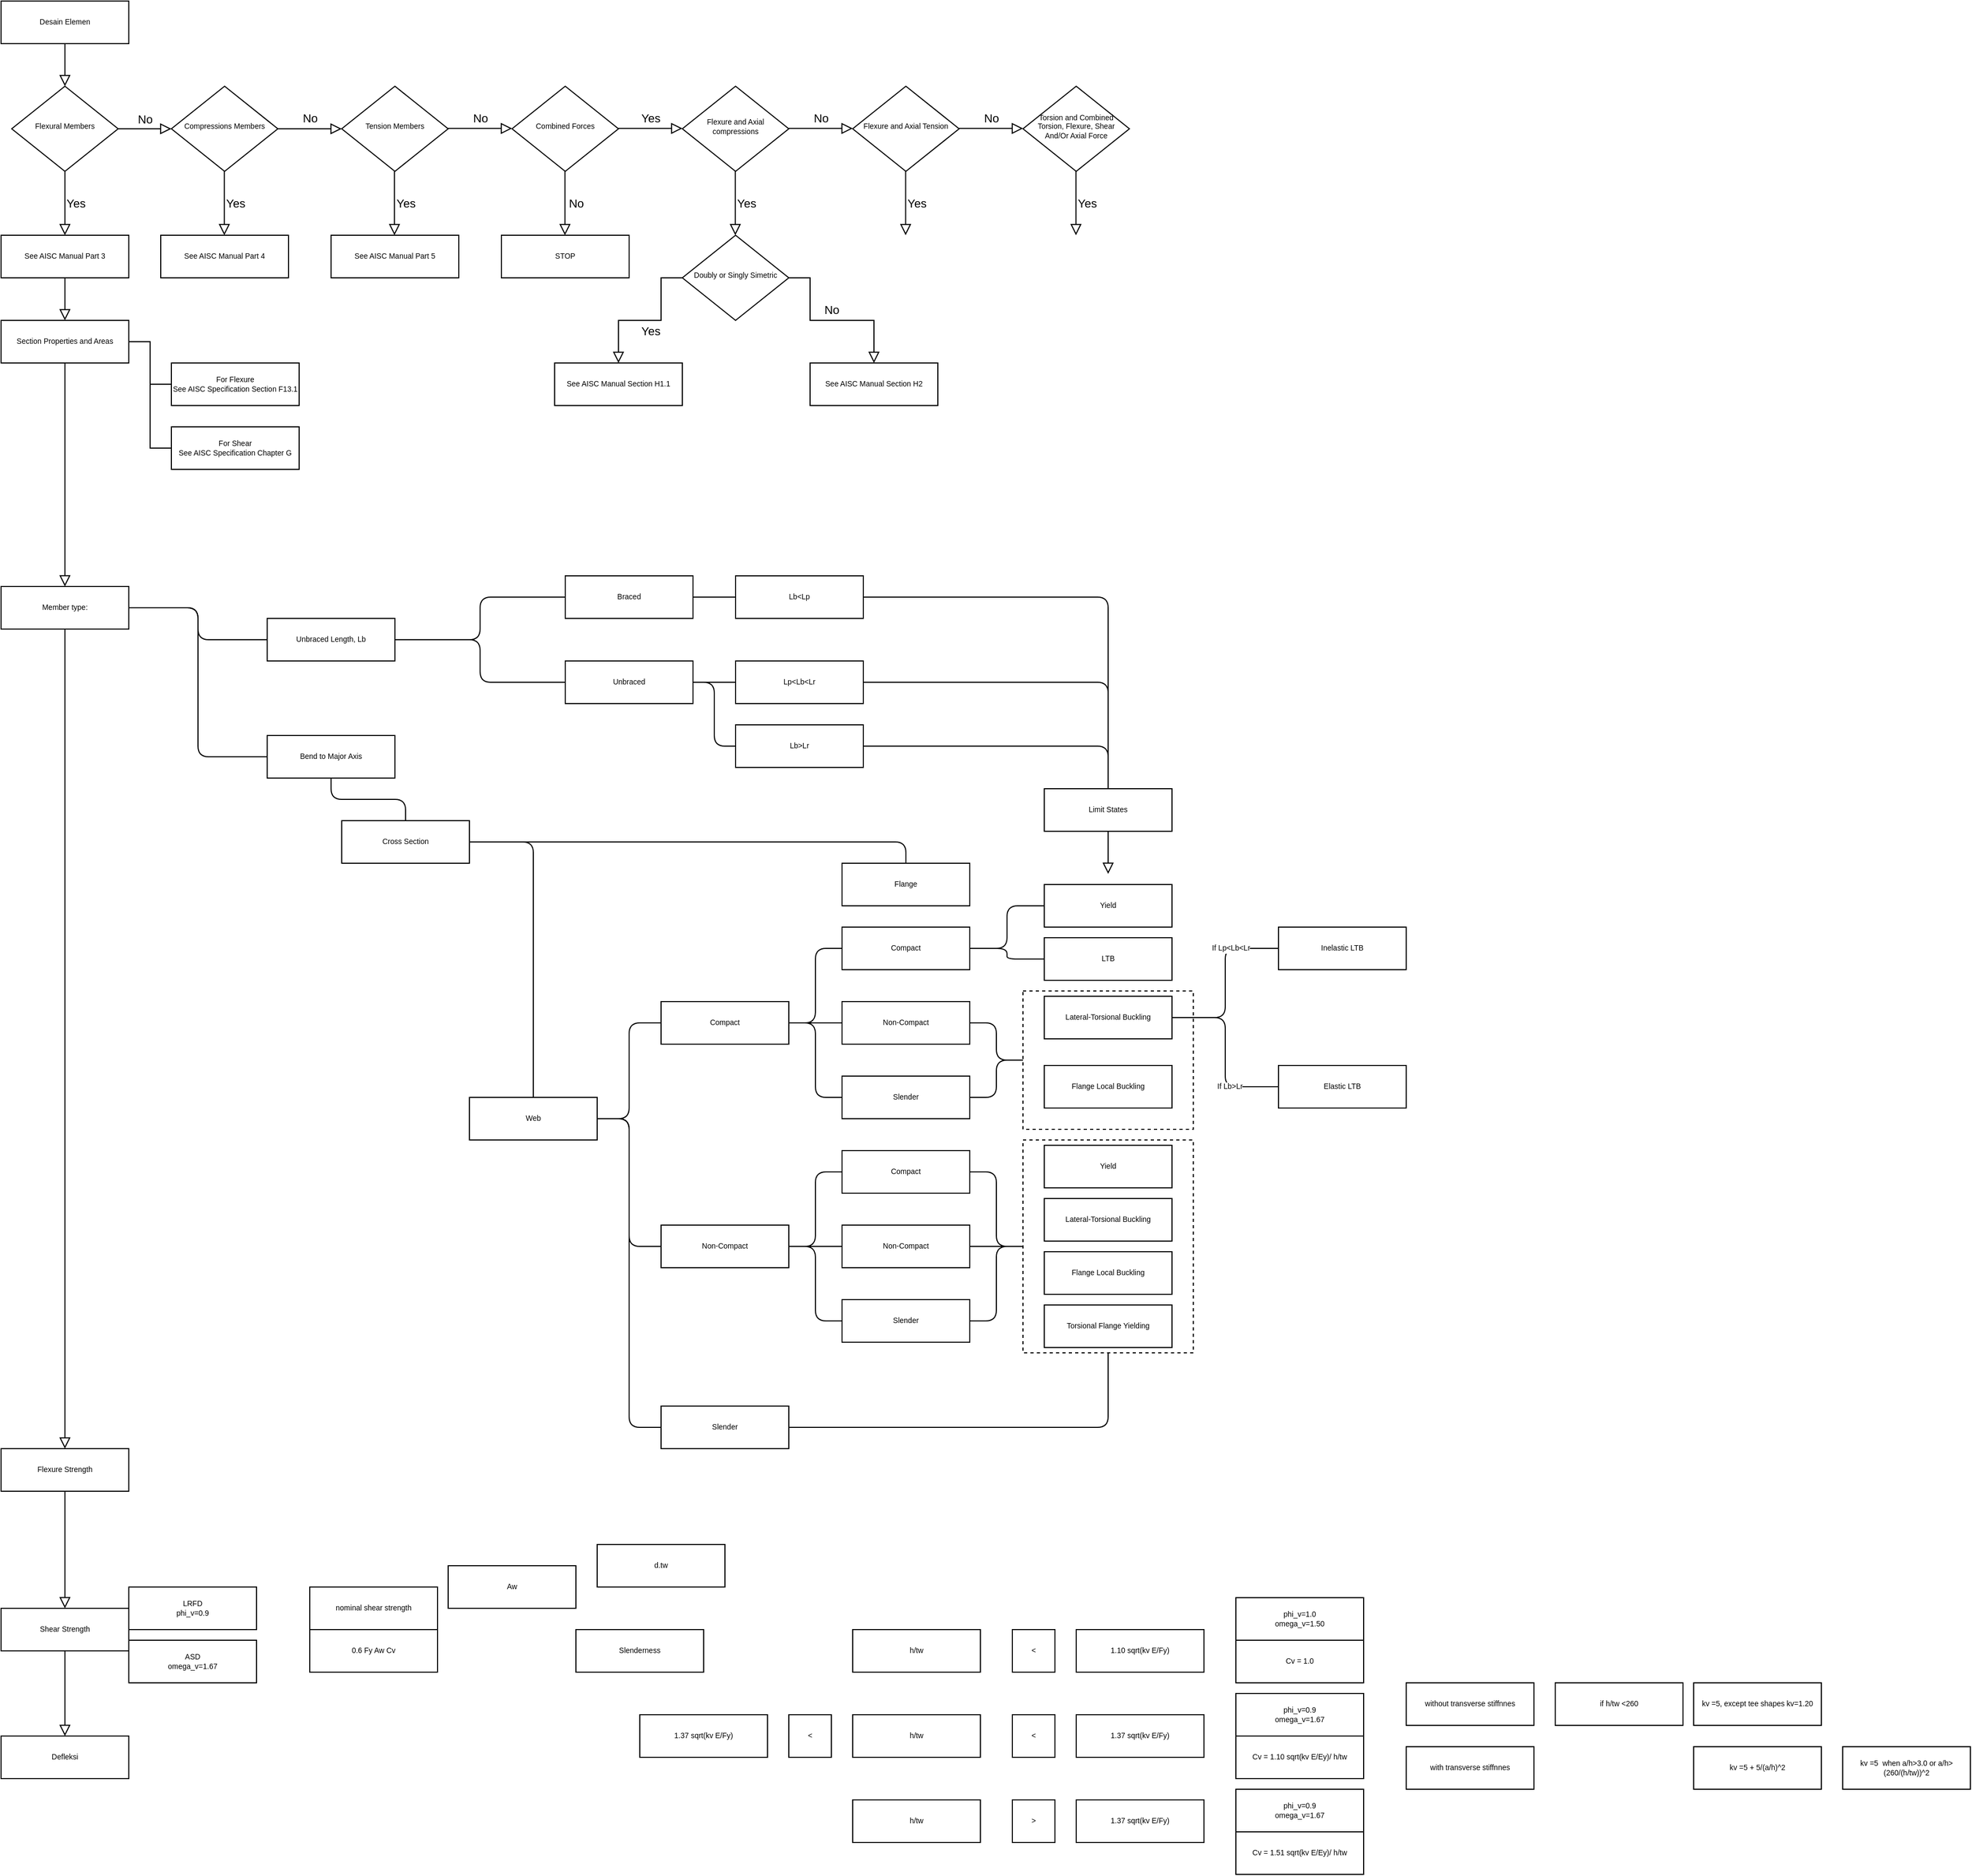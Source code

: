 <mxfile version="18.0.6" type="github">
  <diagram id="C5RBs43oDa-KdzZeNtuy" name="Page-1">
    <mxGraphModel dx="125" dy="170" grid="1" gridSize="10" guides="1" tooltips="1" connect="1" arrows="1" fold="1" page="1" pageScale="1" pageWidth="3300" pageHeight="4681" math="0" shadow="0">
      <root>
        <mxCell id="WIyWlLk6GJQsqaUBKTNV-0" />
        <mxCell id="WIyWlLk6GJQsqaUBKTNV-1" parent="WIyWlLk6GJQsqaUBKTNV-0" />
        <mxCell id="jvSXbim7RQ2kWvmTT3K5-191" value="" style="rounded=0;whiteSpace=wrap;html=1;dashed=1;sketch=0;hachureGap=4;fontFamily=Helvetica;fontSize=7;strokeColor=default;" parent="WIyWlLk6GJQsqaUBKTNV-1" vertex="1">
          <mxGeometry x="960" y="1110" width="160" height="200" as="geometry" />
        </mxCell>
        <mxCell id="jvSXbim7RQ2kWvmTT3K5-159" value="" style="rounded=0;whiteSpace=wrap;html=1;dashed=1;sketch=0;hachureGap=4;fontFamily=Helvetica;fontSize=7;strokeColor=default;" parent="WIyWlLk6GJQsqaUBKTNV-1" vertex="1">
          <mxGeometry x="960" y="970" width="160" height="130" as="geometry" />
        </mxCell>
        <mxCell id="jvSXbim7RQ2kWvmTT3K5-10" style="edgeStyle=none;curved=1;rounded=0;orthogonalLoop=1;jettySize=auto;html=1;exitX=0.5;exitY=1;exitDx=0;exitDy=0;entryX=0.5;entryY=0;entryDx=0;entryDy=0;endArrow=block;startSize=6;endSize=8;sourcePerimeterSpacing=0;targetPerimeterSpacing=0;endFill=0;fontFamily=Helvetica;" parent="WIyWlLk6GJQsqaUBKTNV-1" source="jvSXbim7RQ2kWvmTT3K5-0" target="jvSXbim7RQ2kWvmTT3K5-3" edge="1">
          <mxGeometry relative="1" as="geometry" />
        </mxCell>
        <mxCell id="jvSXbim7RQ2kWvmTT3K5-0" value="Desain Elemen" style="rounded=0;whiteSpace=wrap;html=1;fontSize=7;glass=0;strokeWidth=1;shadow=0;fontFamily=Helvetica;" parent="WIyWlLk6GJQsqaUBKTNV-1" vertex="1">
          <mxGeometry y="40" width="120" height="40" as="geometry" />
        </mxCell>
        <mxCell id="jvSXbim7RQ2kWvmTT3K5-3" value="Flexural Members" style="rhombus;whiteSpace=wrap;html=1;shadow=0;fontFamily=Helvetica;fontSize=7;align=center;strokeWidth=1;spacing=6;spacingTop=-4;rounded=0;" parent="WIyWlLk6GJQsqaUBKTNV-1" vertex="1">
          <mxGeometry x="10" y="120" width="100" height="80" as="geometry" />
        </mxCell>
        <mxCell id="jvSXbim7RQ2kWvmTT3K5-4" value="No" style="edgeStyle=orthogonalEdgeStyle;rounded=0;html=1;jettySize=auto;orthogonalLoop=1;fontSize=11;endArrow=block;endFill=0;endSize=8;strokeWidth=1;shadow=0;labelBackgroundColor=none;entryX=0;entryY=0.5;entryDx=0;entryDy=0;fontFamily=Helvetica;" parent="WIyWlLk6GJQsqaUBKTNV-1" source="jvSXbim7RQ2kWvmTT3K5-3" edge="1">
          <mxGeometry y="10" relative="1" as="geometry">
            <mxPoint as="offset" />
            <mxPoint x="120.0" y="169.71" as="sourcePoint" />
            <mxPoint x="160" y="160" as="targetPoint" />
          </mxGeometry>
        </mxCell>
        <mxCell id="jvSXbim7RQ2kWvmTT3K5-9" value="Yes" style="edgeStyle=orthogonalEdgeStyle;rounded=0;html=1;jettySize=auto;orthogonalLoop=1;fontSize=11;endArrow=block;endFill=0;endSize=8;strokeWidth=1;shadow=0;labelBackgroundColor=none;entryX=0.5;entryY=0;entryDx=0;entryDy=0;exitX=0.5;exitY=1;exitDx=0;exitDy=0;fontFamily=Helvetica;" parent="WIyWlLk6GJQsqaUBKTNV-1" source="jvSXbim7RQ2kWvmTT3K5-3" edge="1">
          <mxGeometry y="10" relative="1" as="geometry">
            <mxPoint as="offset" />
            <mxPoint x="50" y="260" as="sourcePoint" />
            <mxPoint x="60" y="260.0" as="targetPoint" />
          </mxGeometry>
        </mxCell>
        <mxCell id="jvSXbim7RQ2kWvmTT3K5-15" value="Compressions Members" style="rhombus;whiteSpace=wrap;html=1;shadow=0;fontFamily=Helvetica;fontSize=7;align=center;strokeWidth=1;spacing=6;spacingTop=-4;rounded=0;" parent="WIyWlLk6GJQsqaUBKTNV-1" vertex="1">
          <mxGeometry x="160" y="120" width="100" height="80" as="geometry" />
        </mxCell>
        <mxCell id="jvSXbim7RQ2kWvmTT3K5-16" value="Tension Members" style="rhombus;whiteSpace=wrap;html=1;shadow=0;fontFamily=Helvetica;fontSize=7;align=center;strokeWidth=1;spacing=6;spacingTop=-4;rounded=0;" parent="WIyWlLk6GJQsqaUBKTNV-1" vertex="1">
          <mxGeometry x="320" y="120" width="100" height="80" as="geometry" />
        </mxCell>
        <mxCell id="jvSXbim7RQ2kWvmTT3K5-17" value="Combined Forces" style="rhombus;whiteSpace=wrap;html=1;shadow=0;fontFamily=Helvetica;fontSize=7;align=center;strokeWidth=1;spacing=6;spacingTop=-4;rounded=0;" parent="WIyWlLk6GJQsqaUBKTNV-1" vertex="1">
          <mxGeometry x="480" y="120" width="100" height="80" as="geometry" />
        </mxCell>
        <mxCell id="jvSXbim7RQ2kWvmTT3K5-18" value="Flexure and Axial compressions" style="rhombus;whiteSpace=wrap;html=1;shadow=0;fontFamily=Helvetica;fontSize=7;align=center;strokeWidth=1;spacing=6;spacingTop=-4;rounded=0;" parent="WIyWlLk6GJQsqaUBKTNV-1" vertex="1">
          <mxGeometry x="640" y="120" width="100" height="80" as="geometry" />
        </mxCell>
        <mxCell id="jvSXbim7RQ2kWvmTT3K5-19" value="Flexure and Axial Tension" style="rhombus;whiteSpace=wrap;html=1;shadow=0;fontFamily=Helvetica;fontSize=7;align=center;strokeWidth=1;spacing=6;spacingTop=-4;rounded=0;" parent="WIyWlLk6GJQsqaUBKTNV-1" vertex="1">
          <mxGeometry x="800" y="120" width="100" height="80" as="geometry" />
        </mxCell>
        <mxCell id="jvSXbim7RQ2kWvmTT3K5-20" value="Torsion and Combined Torsion, Flexure, Shear And/Or Axial Force" style="rhombus;whiteSpace=wrap;html=1;shadow=0;fontFamily=Helvetica;fontSize=7;align=center;strokeWidth=1;spacing=6;spacingTop=-4;rounded=0;" parent="WIyWlLk6GJQsqaUBKTNV-1" vertex="1">
          <mxGeometry x="960" y="120" width="100" height="80" as="geometry" />
        </mxCell>
        <mxCell id="jvSXbim7RQ2kWvmTT3K5-21" value="Yes" style="edgeStyle=orthogonalEdgeStyle;rounded=0;html=1;jettySize=auto;orthogonalLoop=1;fontSize=11;endArrow=block;endFill=0;endSize=8;strokeWidth=1;shadow=0;labelBackgroundColor=none;entryX=0.5;entryY=0;entryDx=0;entryDy=0;exitX=0.5;exitY=1;exitDx=0;exitDy=0;fontFamily=Helvetica;" parent="WIyWlLk6GJQsqaUBKTNV-1" edge="1">
          <mxGeometry y="10" relative="1" as="geometry">
            <mxPoint as="offset" />
            <mxPoint x="209.74" y="200" as="sourcePoint" />
            <mxPoint x="209.74" y="260.0" as="targetPoint" />
          </mxGeometry>
        </mxCell>
        <mxCell id="jvSXbim7RQ2kWvmTT3K5-22" value="Yes" style="edgeStyle=orthogonalEdgeStyle;rounded=0;html=1;jettySize=auto;orthogonalLoop=1;fontSize=11;endArrow=block;endFill=0;endSize=8;strokeWidth=1;shadow=0;labelBackgroundColor=none;entryX=0.5;entryY=0;entryDx=0;entryDy=0;exitX=0.5;exitY=1;exitDx=0;exitDy=0;fontFamily=Helvetica;" parent="WIyWlLk6GJQsqaUBKTNV-1" edge="1">
          <mxGeometry y="10" relative="1" as="geometry">
            <mxPoint as="offset" />
            <mxPoint x="849.76" y="200" as="sourcePoint" />
            <mxPoint x="849.76" y="260.0" as="targetPoint" />
          </mxGeometry>
        </mxCell>
        <mxCell id="jvSXbim7RQ2kWvmTT3K5-23" value="Yes" style="edgeStyle=orthogonalEdgeStyle;rounded=0;html=1;jettySize=auto;orthogonalLoop=1;fontSize=11;endArrow=block;endFill=0;endSize=8;strokeWidth=1;shadow=0;labelBackgroundColor=none;entryX=0.5;entryY=0;entryDx=0;entryDy=0;exitX=0.5;exitY=1;exitDx=0;exitDy=0;fontFamily=Helvetica;" parent="WIyWlLk6GJQsqaUBKTNV-1" edge="1">
          <mxGeometry y="10" relative="1" as="geometry">
            <mxPoint as="offset" />
            <mxPoint x="689.76" y="200" as="sourcePoint" />
            <mxPoint x="689.76" y="260.0" as="targetPoint" />
          </mxGeometry>
        </mxCell>
        <mxCell id="jvSXbim7RQ2kWvmTT3K5-24" value="No" style="edgeStyle=orthogonalEdgeStyle;rounded=0;html=1;jettySize=auto;orthogonalLoop=1;fontSize=11;endArrow=block;endFill=0;endSize=8;strokeWidth=1;shadow=0;labelBackgroundColor=none;entryX=0.5;entryY=0;entryDx=0;entryDy=0;exitX=0.5;exitY=1;exitDx=0;exitDy=0;fontFamily=Helvetica;" parent="WIyWlLk6GJQsqaUBKTNV-1" edge="1">
          <mxGeometry y="10" relative="1" as="geometry">
            <mxPoint as="offset" />
            <mxPoint x="529.73" y="200" as="sourcePoint" />
            <mxPoint x="529.73" y="260.0" as="targetPoint" />
          </mxGeometry>
        </mxCell>
        <mxCell id="jvSXbim7RQ2kWvmTT3K5-25" value="Yes" style="edgeStyle=orthogonalEdgeStyle;rounded=0;html=1;jettySize=auto;orthogonalLoop=1;fontSize=11;endArrow=block;endFill=0;endSize=8;strokeWidth=1;shadow=0;labelBackgroundColor=none;entryX=0.5;entryY=0;entryDx=0;entryDy=0;exitX=0.5;exitY=1;exitDx=0;exitDy=0;fontFamily=Helvetica;" parent="WIyWlLk6GJQsqaUBKTNV-1" edge="1">
          <mxGeometry y="10" relative="1" as="geometry">
            <mxPoint as="offset" />
            <mxPoint x="369.58" y="200" as="sourcePoint" />
            <mxPoint x="369.58" y="260.0" as="targetPoint" />
          </mxGeometry>
        </mxCell>
        <mxCell id="jvSXbim7RQ2kWvmTT3K5-26" value="Yes" style="edgeStyle=orthogonalEdgeStyle;rounded=0;html=1;jettySize=auto;orthogonalLoop=1;fontSize=11;endArrow=block;endFill=0;endSize=8;strokeWidth=1;shadow=0;labelBackgroundColor=none;entryX=0.5;entryY=0;entryDx=0;entryDy=0;exitX=0.5;exitY=1;exitDx=0;exitDy=0;fontFamily=Helvetica;" parent="WIyWlLk6GJQsqaUBKTNV-1" edge="1">
          <mxGeometry y="10" relative="1" as="geometry">
            <mxPoint as="offset" />
            <mxPoint x="1009.76" y="200" as="sourcePoint" />
            <mxPoint x="1009.76" y="260.0" as="targetPoint" />
          </mxGeometry>
        </mxCell>
        <mxCell id="jvSXbim7RQ2kWvmTT3K5-27" value="No" style="edgeStyle=orthogonalEdgeStyle;rounded=0;html=1;jettySize=auto;orthogonalLoop=1;fontSize=11;endArrow=block;endFill=0;endSize=8;strokeWidth=1;shadow=0;labelBackgroundColor=none;entryX=0;entryY=0.5;entryDx=0;entryDy=0;exitX=1;exitY=0.5;exitDx=0;exitDy=0;fontFamily=Helvetica;" parent="WIyWlLk6GJQsqaUBKTNV-1" source="jvSXbim7RQ2kWvmTT3K5-15" target="jvSXbim7RQ2kWvmTT3K5-16" edge="1">
          <mxGeometry y="10" relative="1" as="geometry">
            <mxPoint as="offset" />
            <mxPoint x="120" y="170" as="sourcePoint" />
            <mxPoint x="170" y="170" as="targetPoint" />
          </mxGeometry>
        </mxCell>
        <mxCell id="jvSXbim7RQ2kWvmTT3K5-28" value="No" style="edgeStyle=orthogonalEdgeStyle;rounded=0;html=1;jettySize=auto;orthogonalLoop=1;fontSize=11;endArrow=block;endFill=0;endSize=8;strokeWidth=1;shadow=0;labelBackgroundColor=none;entryX=0;entryY=0.5;entryDx=0;entryDy=0;exitX=1;exitY=0.5;exitDx=0;exitDy=0;fontFamily=Helvetica;" parent="WIyWlLk6GJQsqaUBKTNV-1" edge="1">
          <mxGeometry y="10" relative="1" as="geometry">
            <mxPoint as="offset" />
            <mxPoint x="420" y="159.67" as="sourcePoint" />
            <mxPoint x="480" y="159.67" as="targetPoint" />
          </mxGeometry>
        </mxCell>
        <mxCell id="jvSXbim7RQ2kWvmTT3K5-29" value="Yes" style="edgeStyle=orthogonalEdgeStyle;rounded=0;html=1;jettySize=auto;orthogonalLoop=1;fontSize=11;endArrow=block;endFill=0;endSize=8;strokeWidth=1;shadow=0;labelBackgroundColor=none;entryX=0;entryY=0.5;entryDx=0;entryDy=0;exitX=1;exitY=0.5;exitDx=0;exitDy=0;fontFamily=Helvetica;" parent="WIyWlLk6GJQsqaUBKTNV-1" edge="1">
          <mxGeometry y="10" relative="1" as="geometry">
            <mxPoint as="offset" />
            <mxPoint x="580" y="159.67" as="sourcePoint" />
            <mxPoint x="640" y="159.67" as="targetPoint" />
          </mxGeometry>
        </mxCell>
        <mxCell id="jvSXbim7RQ2kWvmTT3K5-30" value="No" style="edgeStyle=orthogonalEdgeStyle;rounded=0;html=1;jettySize=auto;orthogonalLoop=1;fontSize=11;endArrow=block;endFill=0;endSize=8;strokeWidth=1;shadow=0;labelBackgroundColor=none;entryX=0;entryY=0.5;entryDx=0;entryDy=0;exitX=1;exitY=0.5;exitDx=0;exitDy=0;fontFamily=Helvetica;" parent="WIyWlLk6GJQsqaUBKTNV-1" edge="1">
          <mxGeometry y="10" relative="1" as="geometry">
            <mxPoint as="offset" />
            <mxPoint x="740" y="159.67" as="sourcePoint" />
            <mxPoint x="800" y="159.67" as="targetPoint" />
          </mxGeometry>
        </mxCell>
        <mxCell id="jvSXbim7RQ2kWvmTT3K5-31" value="No" style="edgeStyle=orthogonalEdgeStyle;rounded=0;html=1;jettySize=auto;orthogonalLoop=1;fontSize=11;endArrow=block;endFill=0;endSize=8;strokeWidth=1;shadow=0;labelBackgroundColor=none;entryX=0;entryY=0.5;entryDx=0;entryDy=0;exitX=1;exitY=0.5;exitDx=0;exitDy=0;fontFamily=Helvetica;" parent="WIyWlLk6GJQsqaUBKTNV-1" edge="1">
          <mxGeometry y="10" relative="1" as="geometry">
            <mxPoint as="offset" />
            <mxPoint x="900" y="159.67" as="sourcePoint" />
            <mxPoint x="960" y="159.67" as="targetPoint" />
          </mxGeometry>
        </mxCell>
        <mxCell id="jvSXbim7RQ2kWvmTT3K5-43" style="edgeStyle=none;curved=1;rounded=0;orthogonalLoop=1;jettySize=auto;html=1;exitX=0.5;exitY=1;exitDx=0;exitDy=0;entryX=0.5;entryY=0;entryDx=0;entryDy=0;fontSize=7;endArrow=block;endFill=0;startSize=6;endSize=8;sourcePerimeterSpacing=0;targetPerimeterSpacing=0;fontFamily=Helvetica;" parent="WIyWlLk6GJQsqaUBKTNV-1" source="jvSXbim7RQ2kWvmTT3K5-32" target="jvSXbim7RQ2kWvmTT3K5-42" edge="1">
          <mxGeometry relative="1" as="geometry" />
        </mxCell>
        <mxCell id="jvSXbim7RQ2kWvmTT3K5-32" value="See AISC Manual Part 3" style="rounded=0;whiteSpace=wrap;html=1;fontSize=7;glass=0;strokeWidth=1;shadow=0;fontFamily=Helvetica;" parent="WIyWlLk6GJQsqaUBKTNV-1" vertex="1">
          <mxGeometry y="260" width="120" height="40" as="geometry" />
        </mxCell>
        <mxCell id="jvSXbim7RQ2kWvmTT3K5-33" value="See AISC Manual Part 4" style="rounded=0;whiteSpace=wrap;html=1;fontSize=7;glass=0;strokeWidth=1;shadow=0;fontFamily=Helvetica;" parent="WIyWlLk6GJQsqaUBKTNV-1" vertex="1">
          <mxGeometry x="150" y="260" width="120" height="40" as="geometry" />
        </mxCell>
        <mxCell id="jvSXbim7RQ2kWvmTT3K5-34" value="See AISC Manual Part 5" style="rounded=0;whiteSpace=wrap;html=1;fontSize=7;glass=0;strokeWidth=1;shadow=0;fontFamily=Helvetica;" parent="WIyWlLk6GJQsqaUBKTNV-1" vertex="1">
          <mxGeometry x="310" y="260" width="120" height="40" as="geometry" />
        </mxCell>
        <mxCell id="jvSXbim7RQ2kWvmTT3K5-35" value="STOP" style="rounded=0;whiteSpace=wrap;html=1;fontSize=7;glass=0;strokeWidth=1;shadow=0;fontFamily=Helvetica;" parent="WIyWlLk6GJQsqaUBKTNV-1" vertex="1">
          <mxGeometry x="470" y="260" width="120" height="40" as="geometry" />
        </mxCell>
        <mxCell id="jvSXbim7RQ2kWvmTT3K5-37" value="See AISC Manual Section H1.1" style="rounded=0;whiteSpace=wrap;html=1;fontSize=7;glass=0;strokeWidth=1;shadow=0;fontFamily=Helvetica;" parent="WIyWlLk6GJQsqaUBKTNV-1" vertex="1">
          <mxGeometry x="520" y="380" width="120" height="40" as="geometry" />
        </mxCell>
        <mxCell id="jvSXbim7RQ2kWvmTT3K5-38" value="Doubly or Singly Simetric" style="rhombus;whiteSpace=wrap;html=1;shadow=0;fontFamily=Helvetica;fontSize=7;align=center;strokeWidth=1;spacing=6;spacingTop=-4;rounded=0;" parent="WIyWlLk6GJQsqaUBKTNV-1" vertex="1">
          <mxGeometry x="640" y="260" width="100" height="80" as="geometry" />
        </mxCell>
        <mxCell id="jvSXbim7RQ2kWvmTT3K5-39" value="No" style="edgeStyle=orthogonalEdgeStyle;rounded=0;html=1;jettySize=auto;orthogonalLoop=1;fontSize=11;endArrow=block;endFill=0;endSize=8;strokeWidth=1;shadow=0;labelBackgroundColor=none;entryX=0.5;entryY=0;entryDx=0;entryDy=0;exitX=1;exitY=0.5;exitDx=0;exitDy=0;fontFamily=Helvetica;" parent="WIyWlLk6GJQsqaUBKTNV-1" target="jvSXbim7RQ2kWvmTT3K5-41" edge="1">
          <mxGeometry y="10" relative="1" as="geometry">
            <mxPoint as="offset" />
            <mxPoint x="740" y="300" as="sourcePoint" />
            <mxPoint x="800" y="300" as="targetPoint" />
            <Array as="points">
              <mxPoint x="760" y="300" />
              <mxPoint x="760" y="340" />
              <mxPoint x="820" y="340" />
            </Array>
          </mxGeometry>
        </mxCell>
        <mxCell id="jvSXbim7RQ2kWvmTT3K5-40" value="Yes" style="edgeStyle=orthogonalEdgeStyle;rounded=0;html=1;jettySize=auto;orthogonalLoop=1;fontSize=11;endArrow=block;endFill=0;endSize=8;strokeWidth=1;shadow=0;labelBackgroundColor=none;entryX=0.5;entryY=0;entryDx=0;entryDy=0;exitX=0;exitY=0.5;exitDx=0;exitDy=0;fontFamily=Helvetica;" parent="WIyWlLk6GJQsqaUBKTNV-1" source="jvSXbim7RQ2kWvmTT3K5-38" target="jvSXbim7RQ2kWvmTT3K5-37" edge="1">
          <mxGeometry y="10" relative="1" as="geometry">
            <mxPoint as="offset" />
            <mxPoint x="689.8" y="340" as="sourcePoint" />
            <mxPoint x="689.8" y="400.0" as="targetPoint" />
            <Array as="points">
              <mxPoint x="620" y="300" />
              <mxPoint x="620" y="340" />
              <mxPoint x="580" y="340" />
            </Array>
          </mxGeometry>
        </mxCell>
        <mxCell id="jvSXbim7RQ2kWvmTT3K5-41" value="See AISC Manual Section H2" style="rounded=0;whiteSpace=wrap;html=1;fontSize=7;glass=0;strokeWidth=1;shadow=0;fontFamily=Helvetica;" parent="WIyWlLk6GJQsqaUBKTNV-1" vertex="1">
          <mxGeometry x="760" y="380" width="120" height="40" as="geometry" />
        </mxCell>
        <mxCell id="jvSXbim7RQ2kWvmTT3K5-45" style="edgeStyle=orthogonalEdgeStyle;rounded=0;orthogonalLoop=1;jettySize=auto;html=1;exitX=1;exitY=0.5;exitDx=0;exitDy=0;entryX=0;entryY=0.5;entryDx=0;entryDy=0;fontSize=7;endArrow=none;endFill=0;startSize=6;endSize=8;sourcePerimeterSpacing=0;targetPerimeterSpacing=0;fontFamily=Helvetica;" parent="WIyWlLk6GJQsqaUBKTNV-1" source="jvSXbim7RQ2kWvmTT3K5-42" target="jvSXbim7RQ2kWvmTT3K5-44" edge="1">
          <mxGeometry relative="1" as="geometry" />
        </mxCell>
        <mxCell id="jvSXbim7RQ2kWvmTT3K5-47" style="edgeStyle=orthogonalEdgeStyle;rounded=0;orthogonalLoop=1;jettySize=auto;html=1;exitX=1;exitY=0.5;exitDx=0;exitDy=0;entryX=0;entryY=0.5;entryDx=0;entryDy=0;fontSize=7;endArrow=none;endFill=0;startSize=6;endSize=8;sourcePerimeterSpacing=0;targetPerimeterSpacing=0;fontFamily=Helvetica;" parent="WIyWlLk6GJQsqaUBKTNV-1" source="jvSXbim7RQ2kWvmTT3K5-42" target="jvSXbim7RQ2kWvmTT3K5-46" edge="1">
          <mxGeometry relative="1" as="geometry" />
        </mxCell>
        <mxCell id="jvSXbim7RQ2kWvmTT3K5-49" style="edgeStyle=orthogonalEdgeStyle;rounded=0;orthogonalLoop=1;jettySize=auto;html=1;exitX=0.5;exitY=1;exitDx=0;exitDy=0;fontSize=7;endArrow=block;endFill=0;startSize=6;endSize=8;sourcePerimeterSpacing=0;targetPerimeterSpacing=0;fontFamily=Helvetica;" parent="WIyWlLk6GJQsqaUBKTNV-1" source="jvSXbim7RQ2kWvmTT3K5-42" edge="1">
          <mxGeometry relative="1" as="geometry">
            <mxPoint x="60" y="590" as="targetPoint" />
          </mxGeometry>
        </mxCell>
        <mxCell id="jvSXbim7RQ2kWvmTT3K5-42" value="Section Properties and Areas" style="rounded=0;whiteSpace=wrap;html=1;fontSize=7;glass=0;strokeWidth=1;shadow=0;fontFamily=Helvetica;" parent="WIyWlLk6GJQsqaUBKTNV-1" vertex="1">
          <mxGeometry y="340" width="120" height="40" as="geometry" />
        </mxCell>
        <mxCell id="jvSXbim7RQ2kWvmTT3K5-44" value="For Flexure&lt;br&gt;See AISC Specification Section F13.1" style="rounded=0;whiteSpace=wrap;html=1;fontSize=7;glass=0;strokeWidth=1;shadow=0;fontFamily=Helvetica;" parent="WIyWlLk6GJQsqaUBKTNV-1" vertex="1">
          <mxGeometry x="160" y="380" width="120" height="40" as="geometry" />
        </mxCell>
        <mxCell id="jvSXbim7RQ2kWvmTT3K5-46" value="For Shear&lt;br&gt;See AISC Specification Chapter G" style="rounded=0;whiteSpace=wrap;html=1;fontSize=7;glass=0;strokeWidth=1;shadow=0;fontFamily=Helvetica;" parent="WIyWlLk6GJQsqaUBKTNV-1" vertex="1">
          <mxGeometry x="160" y="440" width="120" height="40" as="geometry" />
        </mxCell>
        <mxCell id="jvSXbim7RQ2kWvmTT3K5-140" style="edgeStyle=orthogonalEdgeStyle;rounded=1;sketch=0;orthogonalLoop=1;jettySize=auto;html=1;exitX=1;exitY=0.5;exitDx=0;exitDy=0;entryX=0;entryY=0.5;entryDx=0;entryDy=0;fontFamily=Helvetica;fontSize=7;endArrow=none;endFill=0;startSize=6;endSize=8;sourcePerimeterSpacing=0;targetPerimeterSpacing=0;" parent="WIyWlLk6GJQsqaUBKTNV-1" source="jvSXbim7RQ2kWvmTT3K5-117" target="jvSXbim7RQ2kWvmTT3K5-120" edge="1">
          <mxGeometry relative="1" as="geometry" />
        </mxCell>
        <mxCell id="jvSXbim7RQ2kWvmTT3K5-176" style="edgeStyle=orthogonalEdgeStyle;rounded=1;sketch=0;orthogonalLoop=1;jettySize=auto;html=1;exitX=1;exitY=0.5;exitDx=0;exitDy=0;entryX=0;entryY=0.5;entryDx=0;entryDy=0;fontFamily=Helvetica;fontSize=7;endArrow=none;endFill=0;startSize=6;endSize=8;sourcePerimeterSpacing=0;targetPerimeterSpacing=0;" parent="WIyWlLk6GJQsqaUBKTNV-1" source="jvSXbim7RQ2kWvmTT3K5-117" target="jvSXbim7RQ2kWvmTT3K5-134" edge="1">
          <mxGeometry relative="1" as="geometry" />
        </mxCell>
        <mxCell id="jvSXbim7RQ2kWvmTT3K5-203" style="edgeStyle=orthogonalEdgeStyle;rounded=1;sketch=0;orthogonalLoop=1;jettySize=auto;html=1;exitX=0.5;exitY=1;exitDx=0;exitDy=0;entryX=0.5;entryY=0;entryDx=0;entryDy=0;fontFamily=Helvetica;fontSize=7;endArrow=block;endFill=0;startSize=6;endSize=8;sourcePerimeterSpacing=0;targetPerimeterSpacing=0;" parent="WIyWlLk6GJQsqaUBKTNV-1" source="jvSXbim7RQ2kWvmTT3K5-117" target="jvSXbim7RQ2kWvmTT3K5-200" edge="1">
          <mxGeometry relative="1" as="geometry" />
        </mxCell>
        <mxCell id="jvSXbim7RQ2kWvmTT3K5-117" value="Member type:" style="rounded=0;whiteSpace=wrap;html=1;fontSize=7;glass=0;strokeWidth=1;shadow=0;fontFamily=Helvetica;" parent="WIyWlLk6GJQsqaUBKTNV-1" vertex="1">
          <mxGeometry y="590" width="120" height="40" as="geometry" />
        </mxCell>
        <mxCell id="jvSXbim7RQ2kWvmTT3K5-141" style="edgeStyle=orthogonalEdgeStyle;rounded=1;sketch=0;orthogonalLoop=1;jettySize=auto;html=1;exitX=1;exitY=0.5;exitDx=0;exitDy=0;entryX=0;entryY=0.5;entryDx=0;entryDy=0;fontFamily=Helvetica;fontSize=7;endArrow=none;endFill=0;startSize=6;endSize=8;sourcePerimeterSpacing=0;targetPerimeterSpacing=0;" parent="WIyWlLk6GJQsqaUBKTNV-1" source="jvSXbim7RQ2kWvmTT3K5-120" target="jvSXbim7RQ2kWvmTT3K5-125" edge="1">
          <mxGeometry relative="1" as="geometry" />
        </mxCell>
        <mxCell id="jvSXbim7RQ2kWvmTT3K5-142" style="edgeStyle=orthogonalEdgeStyle;rounded=1;sketch=0;orthogonalLoop=1;jettySize=auto;html=1;exitX=1;exitY=0.5;exitDx=0;exitDy=0;entryX=0;entryY=0.5;entryDx=0;entryDy=0;fontFamily=Helvetica;fontSize=7;endArrow=none;endFill=0;startSize=6;endSize=8;sourcePerimeterSpacing=0;targetPerimeterSpacing=0;" parent="WIyWlLk6GJQsqaUBKTNV-1" source="jvSXbim7RQ2kWvmTT3K5-120" target="jvSXbim7RQ2kWvmTT3K5-124" edge="1">
          <mxGeometry relative="1" as="geometry" />
        </mxCell>
        <mxCell id="jvSXbim7RQ2kWvmTT3K5-120" value="Unbraced Length, Lb" style="rounded=0;whiteSpace=wrap;html=1;fontSize=7;glass=0;strokeWidth=1;shadow=0;fontFamily=Helvetica;" parent="WIyWlLk6GJQsqaUBKTNV-1" vertex="1">
          <mxGeometry x="250" y="620" width="120" height="40" as="geometry" />
        </mxCell>
        <mxCell id="jvSXbim7RQ2kWvmTT3K5-171" style="edgeStyle=orthogonalEdgeStyle;rounded=1;sketch=0;orthogonalLoop=1;jettySize=auto;html=1;exitX=1;exitY=0.5;exitDx=0;exitDy=0;entryX=0.5;entryY=0;entryDx=0;entryDy=0;fontFamily=Helvetica;fontSize=7;endArrow=none;endFill=0;startSize=6;endSize=8;sourcePerimeterSpacing=0;targetPerimeterSpacing=0;" parent="WIyWlLk6GJQsqaUBKTNV-1" source="jvSXbim7RQ2kWvmTT3K5-123" target="jvSXbim7RQ2kWvmTT3K5-138" edge="1">
          <mxGeometry relative="1" as="geometry" />
        </mxCell>
        <mxCell id="jvSXbim7RQ2kWvmTT3K5-123" value="Lb&amp;lt;Lp" style="rounded=0;whiteSpace=wrap;html=1;fontSize=7;glass=0;strokeWidth=1;shadow=0;fontFamily=Helvetica;" parent="WIyWlLk6GJQsqaUBKTNV-1" vertex="1">
          <mxGeometry x="690" y="580" width="120" height="40" as="geometry" />
        </mxCell>
        <mxCell id="jvSXbim7RQ2kWvmTT3K5-143" style="edgeStyle=orthogonalEdgeStyle;rounded=1;sketch=0;orthogonalLoop=1;jettySize=auto;html=1;exitX=1;exitY=0.5;exitDx=0;exitDy=0;fontFamily=Helvetica;fontSize=7;endArrow=none;endFill=0;startSize=6;endSize=8;sourcePerimeterSpacing=0;targetPerimeterSpacing=0;" parent="WIyWlLk6GJQsqaUBKTNV-1" source="jvSXbim7RQ2kWvmTT3K5-124" target="jvSXbim7RQ2kWvmTT3K5-126" edge="1">
          <mxGeometry relative="1" as="geometry" />
        </mxCell>
        <mxCell id="jvSXbim7RQ2kWvmTT3K5-144" style="edgeStyle=orthogonalEdgeStyle;rounded=1;sketch=0;orthogonalLoop=1;jettySize=auto;html=1;exitX=1;exitY=0.5;exitDx=0;exitDy=0;entryX=0;entryY=0.5;entryDx=0;entryDy=0;fontFamily=Helvetica;fontSize=7;endArrow=none;endFill=0;startSize=6;endSize=8;sourcePerimeterSpacing=0;targetPerimeterSpacing=0;" parent="WIyWlLk6GJQsqaUBKTNV-1" source="jvSXbim7RQ2kWvmTT3K5-124" target="jvSXbim7RQ2kWvmTT3K5-127" edge="1">
          <mxGeometry relative="1" as="geometry" />
        </mxCell>
        <mxCell id="jvSXbim7RQ2kWvmTT3K5-124" value="Unbraced" style="rounded=0;whiteSpace=wrap;html=1;fontSize=7;glass=0;strokeWidth=1;shadow=0;fontFamily=Helvetica;" parent="WIyWlLk6GJQsqaUBKTNV-1" vertex="1">
          <mxGeometry x="530" y="660" width="120" height="40" as="geometry" />
        </mxCell>
        <mxCell id="jvSXbim7RQ2kWvmTT3K5-145" style="edgeStyle=orthogonalEdgeStyle;rounded=1;sketch=0;orthogonalLoop=1;jettySize=auto;html=1;exitX=1;exitY=0.5;exitDx=0;exitDy=0;entryX=0;entryY=0.5;entryDx=0;entryDy=0;fontFamily=Helvetica;fontSize=7;endArrow=none;endFill=0;startSize=6;endSize=8;sourcePerimeterSpacing=0;targetPerimeterSpacing=0;" parent="WIyWlLk6GJQsqaUBKTNV-1" source="jvSXbim7RQ2kWvmTT3K5-125" target="jvSXbim7RQ2kWvmTT3K5-123" edge="1">
          <mxGeometry relative="1" as="geometry" />
        </mxCell>
        <mxCell id="jvSXbim7RQ2kWvmTT3K5-125" value="Braced" style="rounded=0;whiteSpace=wrap;html=1;fontSize=7;glass=0;strokeWidth=1;shadow=0;fontFamily=Helvetica;" parent="WIyWlLk6GJQsqaUBKTNV-1" vertex="1">
          <mxGeometry x="530" y="580" width="120" height="40" as="geometry" />
        </mxCell>
        <mxCell id="jvSXbim7RQ2kWvmTT3K5-167" style="edgeStyle=orthogonalEdgeStyle;rounded=1;sketch=0;orthogonalLoop=1;jettySize=auto;html=1;exitX=1;exitY=0.5;exitDx=0;exitDy=0;entryX=0.5;entryY=0;entryDx=0;entryDy=0;fontFamily=Helvetica;fontSize=7;endArrow=none;endFill=0;startSize=6;endSize=8;sourcePerimeterSpacing=0;targetPerimeterSpacing=0;" parent="WIyWlLk6GJQsqaUBKTNV-1" source="jvSXbim7RQ2kWvmTT3K5-126" target="jvSXbim7RQ2kWvmTT3K5-138" edge="1">
          <mxGeometry relative="1" as="geometry" />
        </mxCell>
        <mxCell id="jvSXbim7RQ2kWvmTT3K5-126" value="Lp&amp;lt;Lb&amp;lt;Lr" style="rounded=0;whiteSpace=wrap;html=1;fontSize=7;glass=0;strokeWidth=1;shadow=0;fontFamily=Helvetica;" parent="WIyWlLk6GJQsqaUBKTNV-1" vertex="1">
          <mxGeometry x="690" y="660" width="120" height="40" as="geometry" />
        </mxCell>
        <mxCell id="jvSXbim7RQ2kWvmTT3K5-170" style="edgeStyle=orthogonalEdgeStyle;rounded=1;sketch=0;orthogonalLoop=1;jettySize=auto;html=1;exitX=1;exitY=0.5;exitDx=0;exitDy=0;entryX=0.5;entryY=0;entryDx=0;entryDy=0;fontFamily=Helvetica;fontSize=7;endArrow=none;endFill=0;startSize=6;endSize=8;sourcePerimeterSpacing=0;targetPerimeterSpacing=0;" parent="WIyWlLk6GJQsqaUBKTNV-1" source="jvSXbim7RQ2kWvmTT3K5-127" target="jvSXbim7RQ2kWvmTT3K5-138" edge="1">
          <mxGeometry relative="1" as="geometry" />
        </mxCell>
        <mxCell id="jvSXbim7RQ2kWvmTT3K5-127" value="Lb&amp;gt;Lr" style="rounded=0;whiteSpace=wrap;html=1;fontSize=7;glass=0;strokeWidth=1;shadow=0;fontFamily=Helvetica;" parent="WIyWlLk6GJQsqaUBKTNV-1" vertex="1">
          <mxGeometry x="690" y="720" width="120" height="40" as="geometry" />
        </mxCell>
        <mxCell id="jvSXbim7RQ2kWvmTT3K5-149" style="edgeStyle=orthogonalEdgeStyle;rounded=1;sketch=0;orthogonalLoop=1;jettySize=auto;html=1;exitX=1;exitY=0.5;exitDx=0;exitDy=0;entryX=0.5;entryY=0;entryDx=0;entryDy=0;fontFamily=Helvetica;fontSize=7;endArrow=none;endFill=0;startSize=6;endSize=8;sourcePerimeterSpacing=0;targetPerimeterSpacing=0;" parent="WIyWlLk6GJQsqaUBKTNV-1" source="jvSXbim7RQ2kWvmTT3K5-128" target="jvSXbim7RQ2kWvmTT3K5-129" edge="1">
          <mxGeometry relative="1" as="geometry" />
        </mxCell>
        <mxCell id="jvSXbim7RQ2kWvmTT3K5-150" style="edgeStyle=orthogonalEdgeStyle;rounded=1;sketch=0;orthogonalLoop=1;jettySize=auto;html=1;exitX=1;exitY=0.5;exitDx=0;exitDy=0;entryX=0.5;entryY=0;entryDx=0;entryDy=0;fontFamily=Helvetica;fontSize=7;endArrow=none;endFill=0;startSize=6;endSize=8;sourcePerimeterSpacing=0;targetPerimeterSpacing=0;" parent="WIyWlLk6GJQsqaUBKTNV-1" source="jvSXbim7RQ2kWvmTT3K5-128" target="jvSXbim7RQ2kWvmTT3K5-130" edge="1">
          <mxGeometry relative="1" as="geometry" />
        </mxCell>
        <mxCell id="jvSXbim7RQ2kWvmTT3K5-128" value="Cross Section" style="rounded=0;whiteSpace=wrap;html=1;fontSize=7;glass=0;strokeWidth=1;shadow=0;fontFamily=Helvetica;" parent="WIyWlLk6GJQsqaUBKTNV-1" vertex="1">
          <mxGeometry x="320" y="810" width="120" height="40" as="geometry" />
        </mxCell>
        <mxCell id="jvSXbim7RQ2kWvmTT3K5-151" style="edgeStyle=orthogonalEdgeStyle;rounded=1;sketch=0;orthogonalLoop=1;jettySize=auto;html=1;exitX=1;exitY=0.5;exitDx=0;exitDy=0;entryX=0;entryY=0.5;entryDx=0;entryDy=0;fontFamily=Helvetica;fontSize=7;endArrow=none;endFill=0;startSize=6;endSize=8;sourcePerimeterSpacing=0;targetPerimeterSpacing=0;" parent="WIyWlLk6GJQsqaUBKTNV-1" source="jvSXbim7RQ2kWvmTT3K5-129" target="jvSXbim7RQ2kWvmTT3K5-131" edge="1">
          <mxGeometry relative="1" as="geometry" />
        </mxCell>
        <mxCell id="jvSXbim7RQ2kWvmTT3K5-152" style="edgeStyle=orthogonalEdgeStyle;rounded=1;sketch=0;orthogonalLoop=1;jettySize=auto;html=1;exitX=1;exitY=0.5;exitDx=0;exitDy=0;entryX=0;entryY=0.5;entryDx=0;entryDy=0;fontFamily=Helvetica;fontSize=7;endArrow=none;endFill=0;startSize=6;endSize=8;sourcePerimeterSpacing=0;targetPerimeterSpacing=0;" parent="WIyWlLk6GJQsqaUBKTNV-1" source="jvSXbim7RQ2kWvmTT3K5-129" target="jvSXbim7RQ2kWvmTT3K5-132" edge="1">
          <mxGeometry relative="1" as="geometry" />
        </mxCell>
        <mxCell id="jvSXbim7RQ2kWvmTT3K5-153" style="edgeStyle=orthogonalEdgeStyle;rounded=1;sketch=0;orthogonalLoop=1;jettySize=auto;html=1;exitX=1;exitY=0.5;exitDx=0;exitDy=0;entryX=0;entryY=0.5;entryDx=0;entryDy=0;fontFamily=Helvetica;fontSize=7;endArrow=none;endFill=0;startSize=6;endSize=8;sourcePerimeterSpacing=0;targetPerimeterSpacing=0;" parent="WIyWlLk6GJQsqaUBKTNV-1" source="jvSXbim7RQ2kWvmTT3K5-129" target="jvSXbim7RQ2kWvmTT3K5-133" edge="1">
          <mxGeometry relative="1" as="geometry" />
        </mxCell>
        <mxCell id="jvSXbim7RQ2kWvmTT3K5-129" value="Web" style="rounded=0;whiteSpace=wrap;html=1;fontSize=7;glass=0;strokeWidth=1;shadow=0;fontFamily=Helvetica;" parent="WIyWlLk6GJQsqaUBKTNV-1" vertex="1">
          <mxGeometry x="440" y="1070" width="120" height="40" as="geometry" />
        </mxCell>
        <mxCell id="jvSXbim7RQ2kWvmTT3K5-130" value="Flange" style="rounded=0;whiteSpace=wrap;html=1;fontSize=7;glass=0;strokeWidth=1;shadow=0;fontFamily=Helvetica;" parent="WIyWlLk6GJQsqaUBKTNV-1" vertex="1">
          <mxGeometry x="790" y="850" width="120" height="40" as="geometry" />
        </mxCell>
        <mxCell id="jvSXbim7RQ2kWvmTT3K5-146" style="edgeStyle=orthogonalEdgeStyle;rounded=1;sketch=0;orthogonalLoop=1;jettySize=auto;html=1;exitX=1;exitY=0.5;exitDx=0;exitDy=0;entryX=0;entryY=0.5;entryDx=0;entryDy=0;fontFamily=Helvetica;fontSize=7;endArrow=none;endFill=0;startSize=6;endSize=8;sourcePerimeterSpacing=0;targetPerimeterSpacing=0;" parent="WIyWlLk6GJQsqaUBKTNV-1" source="jvSXbim7RQ2kWvmTT3K5-131" target="jvSXbim7RQ2kWvmTT3K5-137" edge="1">
          <mxGeometry relative="1" as="geometry" />
        </mxCell>
        <mxCell id="jvSXbim7RQ2kWvmTT3K5-147" style="edgeStyle=orthogonalEdgeStyle;rounded=1;sketch=0;orthogonalLoop=1;jettySize=auto;html=1;exitX=1;exitY=0.5;exitDx=0;exitDy=0;entryX=0;entryY=0.5;entryDx=0;entryDy=0;fontFamily=Helvetica;fontSize=7;endArrow=none;endFill=0;startSize=6;endSize=8;sourcePerimeterSpacing=0;targetPerimeterSpacing=0;" parent="WIyWlLk6GJQsqaUBKTNV-1" source="jvSXbim7RQ2kWvmTT3K5-131" target="jvSXbim7RQ2kWvmTT3K5-135" edge="1">
          <mxGeometry relative="1" as="geometry" />
        </mxCell>
        <mxCell id="jvSXbim7RQ2kWvmTT3K5-148" style="edgeStyle=orthogonalEdgeStyle;rounded=1;sketch=0;orthogonalLoop=1;jettySize=auto;html=1;exitX=1;exitY=0.5;exitDx=0;exitDy=0;entryX=0;entryY=0.5;entryDx=0;entryDy=0;fontFamily=Helvetica;fontSize=7;endArrow=none;endFill=0;startSize=6;endSize=8;sourcePerimeterSpacing=0;targetPerimeterSpacing=0;" parent="WIyWlLk6GJQsqaUBKTNV-1" source="jvSXbim7RQ2kWvmTT3K5-131" target="jvSXbim7RQ2kWvmTT3K5-136" edge="1">
          <mxGeometry relative="1" as="geometry" />
        </mxCell>
        <mxCell id="jvSXbim7RQ2kWvmTT3K5-131" value="Compact" style="rounded=0;whiteSpace=wrap;html=1;fontSize=7;glass=0;strokeWidth=1;shadow=0;fontFamily=Helvetica;" parent="WIyWlLk6GJQsqaUBKTNV-1" vertex="1">
          <mxGeometry x="620" y="980" width="120" height="40" as="geometry" />
        </mxCell>
        <mxCell id="jvSXbim7RQ2kWvmTT3K5-184" style="edgeStyle=orthogonalEdgeStyle;rounded=1;sketch=0;orthogonalLoop=1;jettySize=auto;html=1;exitX=1;exitY=0.5;exitDx=0;exitDy=0;entryX=0;entryY=0.5;entryDx=0;entryDy=0;fontFamily=Helvetica;fontSize=7;endArrow=none;endFill=0;startSize=6;endSize=8;sourcePerimeterSpacing=0;targetPerimeterSpacing=0;" parent="WIyWlLk6GJQsqaUBKTNV-1" source="jvSXbim7RQ2kWvmTT3K5-132" target="jvSXbim7RQ2kWvmTT3K5-181" edge="1">
          <mxGeometry relative="1" as="geometry" />
        </mxCell>
        <mxCell id="jvSXbim7RQ2kWvmTT3K5-185" style="edgeStyle=orthogonalEdgeStyle;rounded=1;sketch=0;orthogonalLoop=1;jettySize=auto;html=1;exitX=1;exitY=0.5;exitDx=0;exitDy=0;fontFamily=Helvetica;fontSize=7;endArrow=none;endFill=0;startSize=6;endSize=8;sourcePerimeterSpacing=0;targetPerimeterSpacing=0;" parent="WIyWlLk6GJQsqaUBKTNV-1" source="jvSXbim7RQ2kWvmTT3K5-132" target="jvSXbim7RQ2kWvmTT3K5-182" edge="1">
          <mxGeometry relative="1" as="geometry" />
        </mxCell>
        <mxCell id="jvSXbim7RQ2kWvmTT3K5-186" style="edgeStyle=orthogonalEdgeStyle;rounded=1;sketch=0;orthogonalLoop=1;jettySize=auto;html=1;exitX=1;exitY=0.5;exitDx=0;exitDy=0;entryX=0;entryY=0.5;entryDx=0;entryDy=0;fontFamily=Helvetica;fontSize=7;endArrow=none;endFill=0;startSize=6;endSize=8;sourcePerimeterSpacing=0;targetPerimeterSpacing=0;" parent="WIyWlLk6GJQsqaUBKTNV-1" source="jvSXbim7RQ2kWvmTT3K5-132" target="jvSXbim7RQ2kWvmTT3K5-183" edge="1">
          <mxGeometry relative="1" as="geometry" />
        </mxCell>
        <mxCell id="jvSXbim7RQ2kWvmTT3K5-132" value="Non-Compact" style="rounded=0;whiteSpace=wrap;html=1;fontSize=7;glass=0;strokeWidth=1;shadow=0;fontFamily=Helvetica;" parent="WIyWlLk6GJQsqaUBKTNV-1" vertex="1">
          <mxGeometry x="620" y="1190" width="120" height="40" as="geometry" />
        </mxCell>
        <mxCell id="jvSXbim7RQ2kWvmTT3K5-195" style="edgeStyle=orthogonalEdgeStyle;rounded=1;sketch=0;orthogonalLoop=1;jettySize=auto;html=1;exitX=1;exitY=0.5;exitDx=0;exitDy=0;entryX=0.5;entryY=1;entryDx=0;entryDy=0;fontFamily=Helvetica;fontSize=7;endArrow=none;endFill=0;startSize=6;endSize=8;sourcePerimeterSpacing=0;targetPerimeterSpacing=0;" parent="WIyWlLk6GJQsqaUBKTNV-1" source="jvSXbim7RQ2kWvmTT3K5-133" target="jvSXbim7RQ2kWvmTT3K5-191" edge="1">
          <mxGeometry relative="1" as="geometry" />
        </mxCell>
        <mxCell id="jvSXbim7RQ2kWvmTT3K5-133" value="Slender" style="rounded=0;whiteSpace=wrap;html=1;fontSize=7;glass=0;strokeWidth=1;shadow=0;fontFamily=Helvetica;" parent="WIyWlLk6GJQsqaUBKTNV-1" vertex="1">
          <mxGeometry x="620" y="1360" width="120" height="40" as="geometry" />
        </mxCell>
        <mxCell id="jvSXbim7RQ2kWvmTT3K5-177" style="edgeStyle=orthogonalEdgeStyle;rounded=1;sketch=0;orthogonalLoop=1;jettySize=auto;html=1;exitX=0.5;exitY=1;exitDx=0;exitDy=0;entryX=0.5;entryY=0;entryDx=0;entryDy=0;fontFamily=Helvetica;fontSize=7;endArrow=none;endFill=0;startSize=6;endSize=8;sourcePerimeterSpacing=0;targetPerimeterSpacing=0;" parent="WIyWlLk6GJQsqaUBKTNV-1" source="jvSXbim7RQ2kWvmTT3K5-134" target="jvSXbim7RQ2kWvmTT3K5-128" edge="1">
          <mxGeometry relative="1" as="geometry" />
        </mxCell>
        <mxCell id="jvSXbim7RQ2kWvmTT3K5-134" value="Bend to Major Axis" style="rounded=0;whiteSpace=wrap;html=1;fontSize=7;glass=0;strokeWidth=1;shadow=0;fontFamily=Helvetica;" parent="WIyWlLk6GJQsqaUBKTNV-1" vertex="1">
          <mxGeometry x="250" y="730" width="120" height="40" as="geometry" />
        </mxCell>
        <mxCell id="jvSXbim7RQ2kWvmTT3K5-160" style="edgeStyle=orthogonalEdgeStyle;rounded=1;sketch=0;orthogonalLoop=1;jettySize=auto;html=1;exitX=1;exitY=0.5;exitDx=0;exitDy=0;entryX=0;entryY=0.5;entryDx=0;entryDy=0;fontFamily=Helvetica;fontSize=7;endArrow=none;endFill=0;startSize=6;endSize=8;sourcePerimeterSpacing=0;targetPerimeterSpacing=0;" parent="WIyWlLk6GJQsqaUBKTNV-1" source="jvSXbim7RQ2kWvmTT3K5-135" target="jvSXbim7RQ2kWvmTT3K5-159" edge="1">
          <mxGeometry relative="1" as="geometry" />
        </mxCell>
        <mxCell id="jvSXbim7RQ2kWvmTT3K5-135" value="Non-Compact" style="rounded=0;whiteSpace=wrap;html=1;fontSize=7;glass=0;strokeWidth=1;shadow=0;fontFamily=Helvetica;" parent="WIyWlLk6GJQsqaUBKTNV-1" vertex="1">
          <mxGeometry x="790" y="980" width="120" height="40" as="geometry" />
        </mxCell>
        <mxCell id="jvSXbim7RQ2kWvmTT3K5-161" style="edgeStyle=orthogonalEdgeStyle;rounded=1;sketch=0;orthogonalLoop=1;jettySize=auto;html=1;exitX=1;exitY=0.5;exitDx=0;exitDy=0;entryX=0;entryY=0.5;entryDx=0;entryDy=0;fontFamily=Helvetica;fontSize=7;endArrow=none;endFill=0;startSize=6;endSize=8;sourcePerimeterSpacing=0;targetPerimeterSpacing=0;" parent="WIyWlLk6GJQsqaUBKTNV-1" source="jvSXbim7RQ2kWvmTT3K5-136" target="jvSXbim7RQ2kWvmTT3K5-159" edge="1">
          <mxGeometry relative="1" as="geometry" />
        </mxCell>
        <mxCell id="jvSXbim7RQ2kWvmTT3K5-136" value="Slender" style="rounded=0;whiteSpace=wrap;html=1;fontSize=7;glass=0;strokeWidth=1;shadow=0;fontFamily=Helvetica;" parent="WIyWlLk6GJQsqaUBKTNV-1" vertex="1">
          <mxGeometry x="790" y="1050" width="120" height="40" as="geometry" />
        </mxCell>
        <mxCell id="jvSXbim7RQ2kWvmTT3K5-154" style="edgeStyle=orthogonalEdgeStyle;rounded=1;sketch=0;orthogonalLoop=1;jettySize=auto;html=1;exitX=1;exitY=0.5;exitDx=0;exitDy=0;fontFamily=Helvetica;fontSize=7;endArrow=none;endFill=0;startSize=6;endSize=8;sourcePerimeterSpacing=0;targetPerimeterSpacing=0;" parent="WIyWlLk6GJQsqaUBKTNV-1" source="jvSXbim7RQ2kWvmTT3K5-137" target="jvSXbim7RQ2kWvmTT3K5-139" edge="1">
          <mxGeometry relative="1" as="geometry" />
        </mxCell>
        <mxCell id="jvSXbim7RQ2kWvmTT3K5-180" style="edgeStyle=orthogonalEdgeStyle;rounded=1;sketch=0;orthogonalLoop=1;jettySize=auto;html=1;exitX=1;exitY=0.5;exitDx=0;exitDy=0;entryX=0;entryY=0.5;entryDx=0;entryDy=0;fontFamily=Helvetica;fontSize=7;endArrow=none;endFill=0;startSize=6;endSize=8;sourcePerimeterSpacing=0;targetPerimeterSpacing=0;" parent="WIyWlLk6GJQsqaUBKTNV-1" source="jvSXbim7RQ2kWvmTT3K5-137" target="jvSXbim7RQ2kWvmTT3K5-179" edge="1">
          <mxGeometry relative="1" as="geometry" />
        </mxCell>
        <mxCell id="jvSXbim7RQ2kWvmTT3K5-137" value="Compact" style="rounded=0;whiteSpace=wrap;html=1;fontSize=7;glass=0;strokeWidth=1;shadow=0;fontFamily=Helvetica;" parent="WIyWlLk6GJQsqaUBKTNV-1" vertex="1">
          <mxGeometry x="790" y="910" width="120" height="40" as="geometry" />
        </mxCell>
        <mxCell id="jvSXbim7RQ2kWvmTT3K5-202" style="edgeStyle=orthogonalEdgeStyle;rounded=1;sketch=0;orthogonalLoop=1;jettySize=auto;html=1;exitX=0.5;exitY=1;exitDx=0;exitDy=0;fontFamily=Helvetica;fontSize=7;endArrow=block;endFill=0;startSize=6;endSize=8;sourcePerimeterSpacing=0;targetPerimeterSpacing=0;" parent="WIyWlLk6GJQsqaUBKTNV-1" source="jvSXbim7RQ2kWvmTT3K5-138" edge="1">
          <mxGeometry relative="1" as="geometry">
            <mxPoint x="1040" y="860" as="targetPoint" />
          </mxGeometry>
        </mxCell>
        <mxCell id="jvSXbim7RQ2kWvmTT3K5-138" value="Limit States" style="rounded=0;whiteSpace=wrap;html=1;fontSize=7;glass=0;strokeWidth=1;shadow=0;fontFamily=Helvetica;" parent="WIyWlLk6GJQsqaUBKTNV-1" vertex="1">
          <mxGeometry x="980" y="780" width="120" height="40" as="geometry" />
        </mxCell>
        <mxCell id="jvSXbim7RQ2kWvmTT3K5-139" value="Yield" style="rounded=0;whiteSpace=wrap;html=1;fontSize=7;glass=0;strokeWidth=1;shadow=0;fontFamily=Helvetica;" parent="WIyWlLk6GJQsqaUBKTNV-1" vertex="1">
          <mxGeometry x="980" y="870" width="120" height="40" as="geometry" />
        </mxCell>
        <mxCell id="jvSXbim7RQ2kWvmTT3K5-172" style="edgeStyle=orthogonalEdgeStyle;rounded=1;sketch=0;orthogonalLoop=1;jettySize=auto;html=1;exitX=1;exitY=0.5;exitDx=0;exitDy=0;entryX=0;entryY=0.5;entryDx=0;entryDy=0;fontFamily=Helvetica;fontSize=7;endArrow=none;endFill=0;startSize=6;endSize=8;sourcePerimeterSpacing=0;targetPerimeterSpacing=0;" parent="WIyWlLk6GJQsqaUBKTNV-1" source="jvSXbim7RQ2kWvmTT3K5-155" target="jvSXbim7RQ2kWvmTT3K5-165" edge="1">
          <mxGeometry relative="1" as="geometry" />
        </mxCell>
        <mxCell id="jvSXbim7RQ2kWvmTT3K5-174" value="If Lp&amp;lt;Lb&amp;lt;Lr" style="edgeLabel;html=1;align=center;verticalAlign=middle;resizable=0;points=[];fontSize=7;fontFamily=Helvetica;" parent="jvSXbim7RQ2kWvmTT3K5-172" vertex="1" connectable="0">
          <mxGeometry x="0.449" relative="1" as="geometry">
            <mxPoint as="offset" />
          </mxGeometry>
        </mxCell>
        <mxCell id="jvSXbim7RQ2kWvmTT3K5-173" style="edgeStyle=orthogonalEdgeStyle;rounded=1;sketch=0;orthogonalLoop=1;jettySize=auto;html=1;exitX=1;exitY=0.5;exitDx=0;exitDy=0;entryX=0;entryY=0.5;entryDx=0;entryDy=0;fontFamily=Helvetica;fontSize=7;endArrow=none;endFill=0;startSize=6;endSize=8;sourcePerimeterSpacing=0;targetPerimeterSpacing=0;" parent="WIyWlLk6GJQsqaUBKTNV-1" source="jvSXbim7RQ2kWvmTT3K5-155" target="jvSXbim7RQ2kWvmTT3K5-166" edge="1">
          <mxGeometry relative="1" as="geometry" />
        </mxCell>
        <mxCell id="jvSXbim7RQ2kWvmTT3K5-175" value="If Lb&amp;gt;Lr" style="edgeLabel;html=1;align=center;verticalAlign=middle;resizable=0;points=[];fontSize=7;fontFamily=Helvetica;" parent="jvSXbim7RQ2kWvmTT3K5-173" vertex="1" connectable="0">
          <mxGeometry x="0.445" relative="1" as="geometry">
            <mxPoint as="offset" />
          </mxGeometry>
        </mxCell>
        <mxCell id="jvSXbim7RQ2kWvmTT3K5-155" value="Lateral-Torsional Buckling" style="rounded=0;whiteSpace=wrap;html=1;fontSize=7;glass=0;strokeWidth=1;shadow=0;fontFamily=Helvetica;" parent="WIyWlLk6GJQsqaUBKTNV-1" vertex="1">
          <mxGeometry x="980" y="975" width="120" height="40" as="geometry" />
        </mxCell>
        <mxCell id="jvSXbim7RQ2kWvmTT3K5-164" value="Flange Local Buckling" style="rounded=0;whiteSpace=wrap;html=1;fontSize=7;glass=0;strokeWidth=1;shadow=0;fontFamily=Helvetica;" parent="WIyWlLk6GJQsqaUBKTNV-1" vertex="1">
          <mxGeometry x="980" y="1040" width="120" height="40" as="geometry" />
        </mxCell>
        <mxCell id="jvSXbim7RQ2kWvmTT3K5-165" value="Inelastic LTB" style="rounded=0;whiteSpace=wrap;html=1;fontSize=7;glass=0;strokeWidth=1;shadow=0;fontFamily=Helvetica;" parent="WIyWlLk6GJQsqaUBKTNV-1" vertex="1">
          <mxGeometry x="1200" y="910" width="120" height="40" as="geometry" />
        </mxCell>
        <mxCell id="jvSXbim7RQ2kWvmTT3K5-166" value="Elastic LTB" style="rounded=0;whiteSpace=wrap;html=1;fontSize=7;glass=0;strokeWidth=1;shadow=0;fontFamily=Helvetica;" parent="WIyWlLk6GJQsqaUBKTNV-1" vertex="1">
          <mxGeometry x="1200" y="1040" width="120" height="40" as="geometry" />
        </mxCell>
        <mxCell id="jvSXbim7RQ2kWvmTT3K5-179" value="LTB" style="rounded=0;whiteSpace=wrap;html=1;fontSize=7;glass=0;strokeWidth=1;shadow=0;fontFamily=Helvetica;" parent="WIyWlLk6GJQsqaUBKTNV-1" vertex="1">
          <mxGeometry x="980" y="920" width="120" height="40" as="geometry" />
        </mxCell>
        <mxCell id="jvSXbim7RQ2kWvmTT3K5-192" style="edgeStyle=orthogonalEdgeStyle;rounded=1;sketch=0;orthogonalLoop=1;jettySize=auto;html=1;exitX=1;exitY=0.5;exitDx=0;exitDy=0;entryX=0;entryY=0.5;entryDx=0;entryDy=0;fontFamily=Helvetica;fontSize=7;endArrow=none;endFill=0;startSize=6;endSize=8;sourcePerimeterSpacing=0;targetPerimeterSpacing=0;" parent="WIyWlLk6GJQsqaUBKTNV-1" source="jvSXbim7RQ2kWvmTT3K5-181" target="jvSXbim7RQ2kWvmTT3K5-191" edge="1">
          <mxGeometry relative="1" as="geometry" />
        </mxCell>
        <mxCell id="jvSXbim7RQ2kWvmTT3K5-181" value="Compact" style="rounded=0;whiteSpace=wrap;html=1;fontSize=7;glass=0;strokeWidth=1;shadow=0;fontFamily=Helvetica;" parent="WIyWlLk6GJQsqaUBKTNV-1" vertex="1">
          <mxGeometry x="790" y="1120" width="120" height="40" as="geometry" />
        </mxCell>
        <mxCell id="jvSXbim7RQ2kWvmTT3K5-193" style="edgeStyle=orthogonalEdgeStyle;rounded=1;sketch=0;orthogonalLoop=1;jettySize=auto;html=1;exitX=1;exitY=0.5;exitDx=0;exitDy=0;entryX=0;entryY=0.5;entryDx=0;entryDy=0;fontFamily=Helvetica;fontSize=7;endArrow=none;endFill=0;startSize=6;endSize=8;sourcePerimeterSpacing=0;targetPerimeterSpacing=0;" parent="WIyWlLk6GJQsqaUBKTNV-1" source="jvSXbim7RQ2kWvmTT3K5-182" target="jvSXbim7RQ2kWvmTT3K5-191" edge="1">
          <mxGeometry relative="1" as="geometry" />
        </mxCell>
        <mxCell id="jvSXbim7RQ2kWvmTT3K5-182" value="Non-Compact" style="rounded=0;whiteSpace=wrap;html=1;fontSize=7;glass=0;strokeWidth=1;shadow=0;fontFamily=Helvetica;" parent="WIyWlLk6GJQsqaUBKTNV-1" vertex="1">
          <mxGeometry x="790" y="1190" width="120" height="40" as="geometry" />
        </mxCell>
        <mxCell id="jvSXbim7RQ2kWvmTT3K5-194" style="edgeStyle=orthogonalEdgeStyle;rounded=1;sketch=0;orthogonalLoop=1;jettySize=auto;html=1;exitX=1;exitY=0.5;exitDx=0;exitDy=0;entryX=0;entryY=0.5;entryDx=0;entryDy=0;fontFamily=Helvetica;fontSize=7;endArrow=none;endFill=0;startSize=6;endSize=8;sourcePerimeterSpacing=0;targetPerimeterSpacing=0;" parent="WIyWlLk6GJQsqaUBKTNV-1" source="jvSXbim7RQ2kWvmTT3K5-183" target="jvSXbim7RQ2kWvmTT3K5-191" edge="1">
          <mxGeometry relative="1" as="geometry" />
        </mxCell>
        <mxCell id="jvSXbim7RQ2kWvmTT3K5-183" value="Slender" style="rounded=0;whiteSpace=wrap;html=1;fontSize=7;glass=0;strokeWidth=1;shadow=0;fontFamily=Helvetica;" parent="WIyWlLk6GJQsqaUBKTNV-1" vertex="1">
          <mxGeometry x="790" y="1260" width="120" height="40" as="geometry" />
        </mxCell>
        <mxCell id="jvSXbim7RQ2kWvmTT3K5-187" value="Yield" style="rounded=0;whiteSpace=wrap;html=1;fontSize=7;glass=0;strokeWidth=1;shadow=0;fontFamily=Helvetica;" parent="WIyWlLk6GJQsqaUBKTNV-1" vertex="1">
          <mxGeometry x="980" y="1115" width="120" height="40" as="geometry" />
        </mxCell>
        <mxCell id="jvSXbim7RQ2kWvmTT3K5-188" value="Lateral-Torsional Buckling" style="rounded=0;whiteSpace=wrap;html=1;fontSize=7;glass=0;strokeWidth=1;shadow=0;fontFamily=Helvetica;" parent="WIyWlLk6GJQsqaUBKTNV-1" vertex="1">
          <mxGeometry x="980" y="1165" width="120" height="40" as="geometry" />
        </mxCell>
        <mxCell id="jvSXbim7RQ2kWvmTT3K5-189" value="Flange Local Buckling" style="rounded=0;whiteSpace=wrap;html=1;fontSize=7;glass=0;strokeWidth=1;shadow=0;fontFamily=Helvetica;" parent="WIyWlLk6GJQsqaUBKTNV-1" vertex="1">
          <mxGeometry x="980" y="1215" width="120" height="40" as="geometry" />
        </mxCell>
        <mxCell id="jvSXbim7RQ2kWvmTT3K5-190" value="Torsional Flange Yielding" style="rounded=0;whiteSpace=wrap;html=1;fontSize=7;glass=0;strokeWidth=1;shadow=0;fontFamily=Helvetica;" parent="WIyWlLk6GJQsqaUBKTNV-1" vertex="1">
          <mxGeometry x="980" y="1265" width="120" height="40" as="geometry" />
        </mxCell>
        <mxCell id="jvSXbim7RQ2kWvmTT3K5-208" style="edgeStyle=orthogonalEdgeStyle;rounded=1;sketch=0;orthogonalLoop=1;jettySize=auto;html=1;exitX=0.5;exitY=1;exitDx=0;exitDy=0;fontFamily=Helvetica;fontSize=7;endArrow=block;endFill=0;startSize=6;endSize=8;sourcePerimeterSpacing=0;targetPerimeterSpacing=0;" parent="WIyWlLk6GJQsqaUBKTNV-1" source="jvSXbim7RQ2kWvmTT3K5-200" target="jvSXbim7RQ2kWvmTT3K5-204" edge="1">
          <mxGeometry relative="1" as="geometry" />
        </mxCell>
        <mxCell id="jvSXbim7RQ2kWvmTT3K5-200" value="Flexure Strength" style="rounded=0;whiteSpace=wrap;html=1;fontSize=7;glass=0;strokeWidth=1;shadow=0;fontFamily=Helvetica;" parent="WIyWlLk6GJQsqaUBKTNV-1" vertex="1">
          <mxGeometry y="1400" width="120" height="40" as="geometry" />
        </mxCell>
        <mxCell id="jvSXbim7RQ2kWvmTT3K5-210" style="edgeStyle=orthogonalEdgeStyle;rounded=1;sketch=0;orthogonalLoop=1;jettySize=auto;html=1;exitX=0.5;exitY=1;exitDx=0;exitDy=0;entryX=0.5;entryY=0;entryDx=0;entryDy=0;fontFamily=Helvetica;fontSize=7;endArrow=block;endFill=0;startSize=6;endSize=8;sourcePerimeterSpacing=0;targetPerimeterSpacing=0;" parent="WIyWlLk6GJQsqaUBKTNV-1" source="jvSXbim7RQ2kWvmTT3K5-204" target="jvSXbim7RQ2kWvmTT3K5-209" edge="1">
          <mxGeometry relative="1" as="geometry" />
        </mxCell>
        <mxCell id="jvSXbim7RQ2kWvmTT3K5-204" value="Shear Strength" style="rounded=0;whiteSpace=wrap;html=1;fontSize=7;glass=0;strokeWidth=1;shadow=0;fontFamily=Helvetica;" parent="WIyWlLk6GJQsqaUBKTNV-1" vertex="1">
          <mxGeometry y="1550" width="120" height="40" as="geometry" />
        </mxCell>
        <mxCell id="jvSXbim7RQ2kWvmTT3K5-209" value="Defleksi" style="rounded=0;whiteSpace=wrap;html=1;fontSize=7;glass=0;strokeWidth=1;shadow=0;fontFamily=Helvetica;" parent="WIyWlLk6GJQsqaUBKTNV-1" vertex="1">
          <mxGeometry y="1670" width="120" height="40" as="geometry" />
        </mxCell>
        <mxCell id="dTs21a7y0v8qQQVfy4Zj-0" value="Slenderness" style="rounded=0;whiteSpace=wrap;html=1;fontSize=7;glass=0;strokeWidth=1;shadow=0;fontFamily=Helvetica;" vertex="1" parent="WIyWlLk6GJQsqaUBKTNV-1">
          <mxGeometry x="540" y="1570" width="120" height="40" as="geometry" />
        </mxCell>
        <mxCell id="dTs21a7y0v8qQQVfy4Zj-1" value="h/tw" style="rounded=0;whiteSpace=wrap;html=1;fontSize=7;glass=0;strokeWidth=1;shadow=0;fontFamily=Helvetica;" vertex="1" parent="WIyWlLk6GJQsqaUBKTNV-1">
          <mxGeometry x="800" y="1570" width="120" height="40" as="geometry" />
        </mxCell>
        <mxCell id="dTs21a7y0v8qQQVfy4Zj-2" value="1.10 sqrt(kv E/Fy)" style="rounded=0;whiteSpace=wrap;html=1;fontSize=7;glass=0;strokeWidth=1;shadow=0;fontFamily=Helvetica;" vertex="1" parent="WIyWlLk6GJQsqaUBKTNV-1">
          <mxGeometry x="1010" y="1570" width="120" height="40" as="geometry" />
        </mxCell>
        <mxCell id="dTs21a7y0v8qQQVfy4Zj-3" value="1.37 sqrt(kv E/Fy)" style="rounded=0;whiteSpace=wrap;html=1;fontSize=7;glass=0;strokeWidth=1;shadow=0;fontFamily=Helvetica;" vertex="1" parent="WIyWlLk6GJQsqaUBKTNV-1">
          <mxGeometry x="1010" y="1650" width="120" height="40" as="geometry" />
        </mxCell>
        <mxCell id="dTs21a7y0v8qQQVfy4Zj-4" value="1.37 sqrt(kv E/Fy)" style="rounded=0;whiteSpace=wrap;html=1;fontSize=7;glass=0;strokeWidth=1;shadow=0;fontFamily=Helvetica;" vertex="1" parent="WIyWlLk6GJQsqaUBKTNV-1">
          <mxGeometry x="600" y="1650" width="120" height="40" as="geometry" />
        </mxCell>
        <mxCell id="dTs21a7y0v8qQQVfy4Zj-5" value="&amp;lt;" style="rounded=0;whiteSpace=wrap;html=1;fontSize=7;glass=0;strokeWidth=1;shadow=0;fontFamily=Helvetica;" vertex="1" parent="WIyWlLk6GJQsqaUBKTNV-1">
          <mxGeometry x="950" y="1570" width="40" height="40" as="geometry" />
        </mxCell>
        <mxCell id="dTs21a7y0v8qQQVfy4Zj-6" value="Cv = 1.0" style="rounded=0;whiteSpace=wrap;html=1;fontSize=7;glass=0;strokeWidth=1;shadow=0;fontFamily=Helvetica;" vertex="1" parent="WIyWlLk6GJQsqaUBKTNV-1">
          <mxGeometry x="1160" y="1580" width="120" height="40" as="geometry" />
        </mxCell>
        <mxCell id="dTs21a7y0v8qQQVfy4Zj-7" value="phi_v=1.0&lt;br&gt;omega_v=1.50" style="rounded=0;whiteSpace=wrap;html=1;fontSize=7;glass=0;strokeWidth=1;shadow=0;fontFamily=Helvetica;" vertex="1" parent="WIyWlLk6GJQsqaUBKTNV-1">
          <mxGeometry x="1160" y="1540" width="120" height="40" as="geometry" />
        </mxCell>
        <mxCell id="dTs21a7y0v8qQQVfy4Zj-10" value="h/tw" style="rounded=0;whiteSpace=wrap;html=1;fontSize=7;glass=0;strokeWidth=1;shadow=0;fontFamily=Helvetica;" vertex="1" parent="WIyWlLk6GJQsqaUBKTNV-1">
          <mxGeometry x="800" y="1650" width="120" height="40" as="geometry" />
        </mxCell>
        <mxCell id="dTs21a7y0v8qQQVfy4Zj-11" value="&amp;lt;" style="rounded=0;whiteSpace=wrap;html=1;fontSize=7;glass=0;strokeWidth=1;shadow=0;fontFamily=Helvetica;" vertex="1" parent="WIyWlLk6GJQsqaUBKTNV-1">
          <mxGeometry x="950" y="1650" width="40" height="40" as="geometry" />
        </mxCell>
        <mxCell id="dTs21a7y0v8qQQVfy4Zj-12" value="&amp;lt;" style="rounded=0;whiteSpace=wrap;html=1;fontSize=7;glass=0;strokeWidth=1;shadow=0;fontFamily=Helvetica;" vertex="1" parent="WIyWlLk6GJQsqaUBKTNV-1">
          <mxGeometry x="740" y="1650" width="40" height="40" as="geometry" />
        </mxCell>
        <mxCell id="dTs21a7y0v8qQQVfy4Zj-13" value="h/tw" style="rounded=0;whiteSpace=wrap;html=1;fontSize=7;glass=0;strokeWidth=1;shadow=0;fontFamily=Helvetica;" vertex="1" parent="WIyWlLk6GJQsqaUBKTNV-1">
          <mxGeometry x="800" y="1730" width="120" height="40" as="geometry" />
        </mxCell>
        <mxCell id="dTs21a7y0v8qQQVfy4Zj-14" value="&amp;gt;" style="rounded=0;whiteSpace=wrap;html=1;fontSize=7;glass=0;strokeWidth=1;shadow=0;fontFamily=Helvetica;" vertex="1" parent="WIyWlLk6GJQsqaUBKTNV-1">
          <mxGeometry x="950" y="1730" width="40" height="40" as="geometry" />
        </mxCell>
        <mxCell id="dTs21a7y0v8qQQVfy4Zj-15" value="1.37 sqrt(kv E/Fy)" style="rounded=0;whiteSpace=wrap;html=1;fontSize=7;glass=0;strokeWidth=1;shadow=0;fontFamily=Helvetica;" vertex="1" parent="WIyWlLk6GJQsqaUBKTNV-1">
          <mxGeometry x="1010" y="1730" width="120" height="40" as="geometry" />
        </mxCell>
        <mxCell id="dTs21a7y0v8qQQVfy4Zj-16" value="Cv = 1.10 sqrt(kv E/Ey)/ h/tw" style="rounded=0;whiteSpace=wrap;html=1;fontSize=7;glass=0;strokeWidth=1;shadow=0;fontFamily=Helvetica;" vertex="1" parent="WIyWlLk6GJQsqaUBKTNV-1">
          <mxGeometry x="1160" y="1670" width="120" height="40" as="geometry" />
        </mxCell>
        <mxCell id="dTs21a7y0v8qQQVfy4Zj-17" value="phi_v=0.9&lt;br&gt;omega_v=1.67" style="rounded=0;whiteSpace=wrap;html=1;fontSize=7;glass=0;strokeWidth=1;shadow=0;fontFamily=Helvetica;" vertex="1" parent="WIyWlLk6GJQsqaUBKTNV-1">
          <mxGeometry x="1160" y="1630" width="120" height="40" as="geometry" />
        </mxCell>
        <mxCell id="dTs21a7y0v8qQQVfy4Zj-19" value="Cv = 1.51 sqrt(kv E/Ey)/ h/tw" style="rounded=0;whiteSpace=wrap;html=1;fontSize=7;glass=0;strokeWidth=1;shadow=0;fontFamily=Helvetica;" vertex="1" parent="WIyWlLk6GJQsqaUBKTNV-1">
          <mxGeometry x="1160" y="1760" width="120" height="40" as="geometry" />
        </mxCell>
        <mxCell id="dTs21a7y0v8qQQVfy4Zj-20" value="phi_v=0.9&lt;br&gt;omega_v=1.67" style="rounded=0;whiteSpace=wrap;html=1;fontSize=7;glass=0;strokeWidth=1;shadow=0;fontFamily=Helvetica;" vertex="1" parent="WIyWlLk6GJQsqaUBKTNV-1">
          <mxGeometry x="1160" y="1720" width="120" height="40" as="geometry" />
        </mxCell>
        <mxCell id="dTs21a7y0v8qQQVfy4Zj-21" value="if h/tw &amp;lt;260" style="rounded=0;whiteSpace=wrap;html=1;fontSize=7;glass=0;strokeWidth=1;shadow=0;fontFamily=Helvetica;" vertex="1" parent="WIyWlLk6GJQsqaUBKTNV-1">
          <mxGeometry x="1460" y="1620" width="120" height="40" as="geometry" />
        </mxCell>
        <mxCell id="dTs21a7y0v8qQQVfy4Zj-22" value="kv =5, except tee shapes kv=1.20" style="rounded=0;whiteSpace=wrap;html=1;fontSize=7;glass=0;strokeWidth=1;shadow=0;fontFamily=Helvetica;" vertex="1" parent="WIyWlLk6GJQsqaUBKTNV-1">
          <mxGeometry x="1590" y="1620" width="120" height="40" as="geometry" />
        </mxCell>
        <mxCell id="dTs21a7y0v8qQQVfy4Zj-23" value="without transverse stiffnnes" style="rounded=0;whiteSpace=wrap;html=1;fontSize=7;glass=0;strokeWidth=1;shadow=0;fontFamily=Helvetica;" vertex="1" parent="WIyWlLk6GJQsqaUBKTNV-1">
          <mxGeometry x="1320" y="1620" width="120" height="40" as="geometry" />
        </mxCell>
        <mxCell id="dTs21a7y0v8qQQVfy4Zj-24" value="with transverse stiffnnes" style="rounded=0;whiteSpace=wrap;html=1;fontSize=7;glass=0;strokeWidth=1;shadow=0;fontFamily=Helvetica;" vertex="1" parent="WIyWlLk6GJQsqaUBKTNV-1">
          <mxGeometry x="1320" y="1680" width="120" height="40" as="geometry" />
        </mxCell>
        <mxCell id="dTs21a7y0v8qQQVfy4Zj-25" value="kv =5 + 5/(a/h)^2" style="rounded=0;whiteSpace=wrap;html=1;fontSize=7;glass=0;strokeWidth=1;shadow=0;fontFamily=Helvetica;" vertex="1" parent="WIyWlLk6GJQsqaUBKTNV-1">
          <mxGeometry x="1590" y="1680" width="120" height="40" as="geometry" />
        </mxCell>
        <mxCell id="dTs21a7y0v8qQQVfy4Zj-26" value="kv =5&amp;nbsp; when a/h&amp;gt;3.0 or a/h&amp;gt;(260/(h/tw))^2" style="rounded=0;whiteSpace=wrap;html=1;fontSize=7;glass=0;strokeWidth=1;shadow=0;fontFamily=Helvetica;" vertex="1" parent="WIyWlLk6GJQsqaUBKTNV-1">
          <mxGeometry x="1730" y="1680" width="120" height="40" as="geometry" />
        </mxCell>
        <mxCell id="dTs21a7y0v8qQQVfy4Zj-27" value="nominal shear strength" style="rounded=0;whiteSpace=wrap;html=1;fontSize=7;glass=0;strokeWidth=1;shadow=0;fontFamily=Helvetica;" vertex="1" parent="WIyWlLk6GJQsqaUBKTNV-1">
          <mxGeometry x="290" y="1530" width="120" height="40" as="geometry" />
        </mxCell>
        <mxCell id="dTs21a7y0v8qQQVfy4Zj-28" value="0.6 Fy Aw Cv" style="rounded=0;whiteSpace=wrap;html=1;fontSize=7;glass=0;strokeWidth=1;shadow=0;fontFamily=Helvetica;" vertex="1" parent="WIyWlLk6GJQsqaUBKTNV-1">
          <mxGeometry x="290" y="1570" width="120" height="40" as="geometry" />
        </mxCell>
        <mxCell id="dTs21a7y0v8qQQVfy4Zj-30" value="LRFD&lt;br&gt;phi_v=0.9" style="rounded=0;whiteSpace=wrap;html=1;fontSize=7;glass=0;strokeWidth=1;shadow=0;fontFamily=Helvetica;" vertex="1" parent="WIyWlLk6GJQsqaUBKTNV-1">
          <mxGeometry x="120" y="1530" width="120" height="40" as="geometry" />
        </mxCell>
        <mxCell id="dTs21a7y0v8qQQVfy4Zj-31" value="ASD&lt;br&gt;omega_v=1.67" style="rounded=0;whiteSpace=wrap;html=1;fontSize=7;glass=0;strokeWidth=1;shadow=0;fontFamily=Helvetica;" vertex="1" parent="WIyWlLk6GJQsqaUBKTNV-1">
          <mxGeometry x="120" y="1580" width="120" height="40" as="geometry" />
        </mxCell>
        <mxCell id="dTs21a7y0v8qQQVfy4Zj-32" value="Aw" style="rounded=0;whiteSpace=wrap;html=1;fontSize=7;glass=0;strokeWidth=1;shadow=0;fontFamily=Helvetica;" vertex="1" parent="WIyWlLk6GJQsqaUBKTNV-1">
          <mxGeometry x="420" y="1510" width="120" height="40" as="geometry" />
        </mxCell>
        <mxCell id="dTs21a7y0v8qQQVfy4Zj-33" value="d.tw" style="rounded=0;whiteSpace=wrap;html=1;fontSize=7;glass=0;strokeWidth=1;shadow=0;fontFamily=Helvetica;" vertex="1" parent="WIyWlLk6GJQsqaUBKTNV-1">
          <mxGeometry x="560" y="1490" width="120" height="40" as="geometry" />
        </mxCell>
      </root>
    </mxGraphModel>
  </diagram>
</mxfile>

